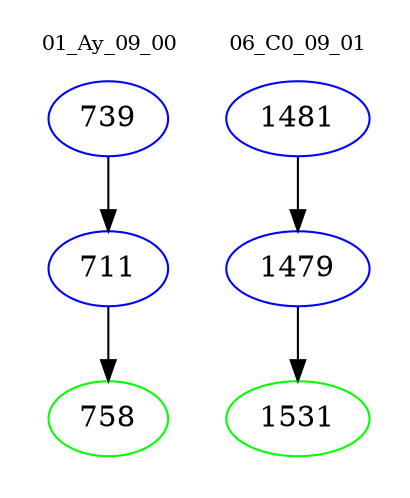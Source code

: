 digraph{
subgraph cluster_0 {
color = white
label = "01_Ay_09_00";
fontsize=10;
T0_739 [label="739", color="blue"]
T0_739 -> T0_711 [color="black"]
T0_711 [label="711", color="blue"]
T0_711 -> T0_758 [color="black"]
T0_758 [label="758", color="green"]
}
subgraph cluster_1 {
color = white
label = "06_C0_09_01";
fontsize=10;
T1_1481 [label="1481", color="blue"]
T1_1481 -> T1_1479 [color="black"]
T1_1479 [label="1479", color="blue"]
T1_1479 -> T1_1531 [color="black"]
T1_1531 [label="1531", color="green"]
}
}
